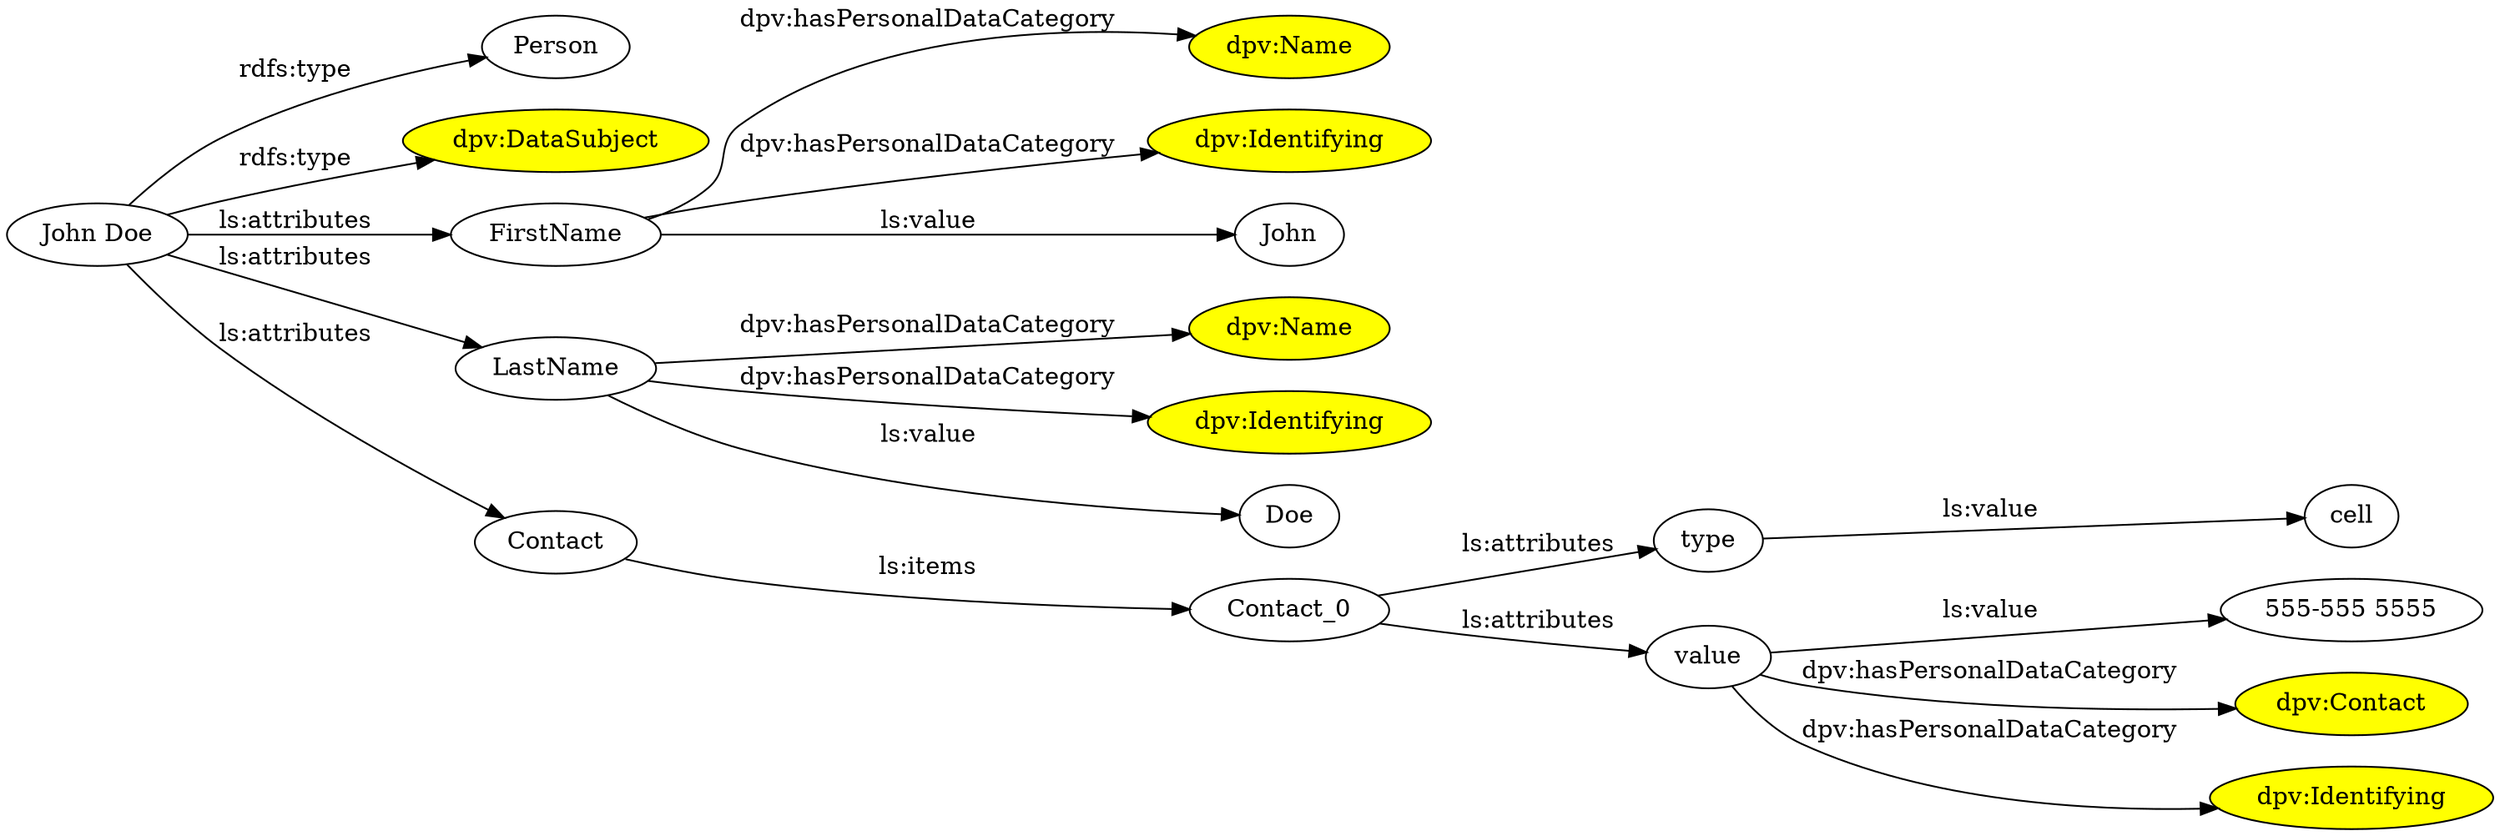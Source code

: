 digraph g {
  rankdir="LR";
  Person [label="Person"];
  DataSubject [label="dpv:DataSubject",fillcolor=yellow,style=filled];
  JohnDoe [label="John Doe"];
  phoneNum [ label="555-555 5555"];
  dpvName1 [ label="dpv:Name",fillcolor=yellow,style=filled];
  dpvIdentifying1 [ label="dpv:Identifying",fillcolor=yellow,style=filled];
  dpvName2 [ label="dpv:Name",fillcolor=yellow,style=filled];
  dpvIdentifying2 [ label="dpv:Identifying",fillcolor=yellow,style=filled];
  dpvContact [label="dpv:Contact",fillcolor=yellow,style=filled];
  dpvIdentifying3[label="dpv:Identifying",fillcolor=yellow,style=filled];

  JohnDoe -> Person [ label="rdfs:type" ];
  JohnDoe -> DataSubject [ label="rdfs:type" ];
  JohnDoe -> FirstName [ label="ls:attributes"];
  FirstName -> dpvName1 [ label="dpv:hasPersonalDataCategory"]
  FirstName -> dpvIdentifying1 [ label="dpv:hasPersonalDataCategory"]
  JohnDoe -> LastName [ label="ls:attributes"];
  LastName -> dpvName2 [ label="dpv:hasPersonalDataCategory"]
  LastName -> dpvIdentifying2 [ label="dpv:hasPersonalDataCategory"]
  JohnDoe -> Contact [ label="ls:attributes"];
  FirstName -> John [ label= "ls:value"];
  LastName -> Doe [ label="ls:value"];
  Contact -> Contact_0 [label = "ls:items"];
  Contact_0 -> type [label="ls:attributes"];
  Contact_0 -> value [label="ls:attributes"];
  type -> cell [label="ls:value"];
  value -> phoneNum [label="ls:value"];
  value -> dpvContact [label="dpv:hasPersonalDataCategory"];
  value -> dpvIdentifying3 [label="dpv:hasPersonalDataCategory"];
}